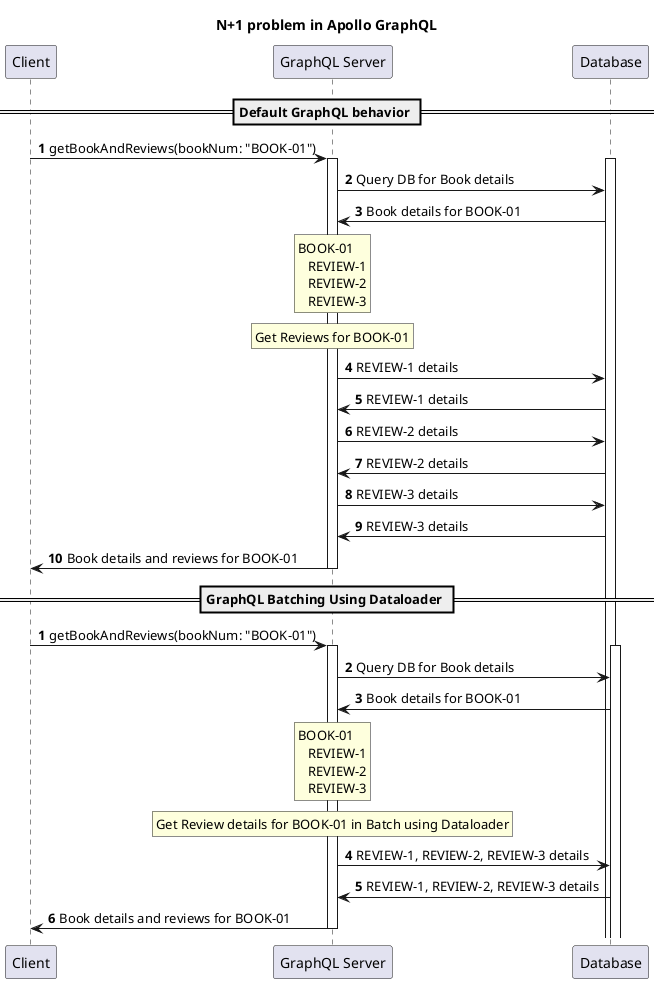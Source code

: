 @startuml
title N+1 problem in Apollo GraphQL

participant "Client" as client
participant "GraphQL Server" as graphQLServer
participant "Database" as db

== Default GraphQL behavior ==
autonumber
client-> graphQLServer:getBookAndReviews(bookNum: "BOOK-01")
activate graphQLServer
activate db
graphQLServer-> db :Query DB for Book details
db-> graphQLServer:Book details for BOOK-01
rnote over graphQLServer
 BOOK-01
    REVIEW-1
    REVIEW-2
    REVIEW-3
endrnote
rnote over graphQLServer
 Get Reviews for BOOK-01
endrnote
graphQLServer-> db:REVIEW-1 details
db-> graphQLServer:REVIEW-1 details
graphQLServer-> db:REVIEW-2 details
db-> graphQLServer:REVIEW-2 details
graphQLServer-> db:REVIEW-3 details
db-> graphQLServer:REVIEW-3 details
graphQLServer-> client:Book details and reviews for BOOK-01
deactivate graphQLServer

== GraphQL Batching Using Dataloader ==
autonumber
client-> graphQLServer:getBookAndReviews(bookNum: "BOOK-01")
activate graphQLServer
activate db
graphQLServer-> db :Query DB for Book details
db-> graphQLServer:Book details for BOOK-01
rnote over graphQLServer
 BOOK-01
    REVIEW-1
    REVIEW-2
    REVIEW-3
endrnote
rnote over graphQLServer
 Get Review details for BOOK-01 in Batch using Dataloader
endrnote
graphQLServer-> db:REVIEW-1, REVIEW-2, REVIEW-3 details
db-> graphQLServer:REVIEW-1, REVIEW-2, REVIEW-3 details
graphQLServer-> client:Book details and reviews for BOOK-01
deactivate graphQLServer

@enduml